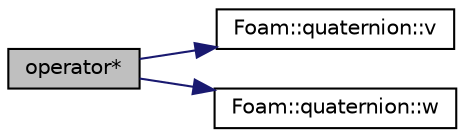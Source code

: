digraph "operator*"
{
  bgcolor="transparent";
  edge [fontname="Helvetica",fontsize="10",labelfontname="Helvetica",labelfontsize="10"];
  node [fontname="Helvetica",fontsize="10",shape=record];
  rankdir="LR";
  Node1 [label="operator*",height=0.2,width=0.4,color="black", fillcolor="grey75", style="filled", fontcolor="black"];
  Node1 -> Node2 [color="midnightblue",fontsize="10",style="solid",fontname="Helvetica"];
  Node2 [label="Foam::quaternion::v",height=0.2,width=0.4,color="black",URL="$a02040.html#a7769344d07ff72267a3d5d2882df60c2",tooltip="Vector part of the quaternion ( = axis of rotation) "];
  Node1 -> Node3 [color="midnightblue",fontsize="10",style="solid",fontname="Helvetica"];
  Node3 [label="Foam::quaternion::w",height=0.2,width=0.4,color="black",URL="$a02040.html#ac8ee381a3fa16ce6d70ec6c11d4c2bfd",tooltip="Scalar part of the quaternion ( = cos(theta/2) for rotation) "];
}
